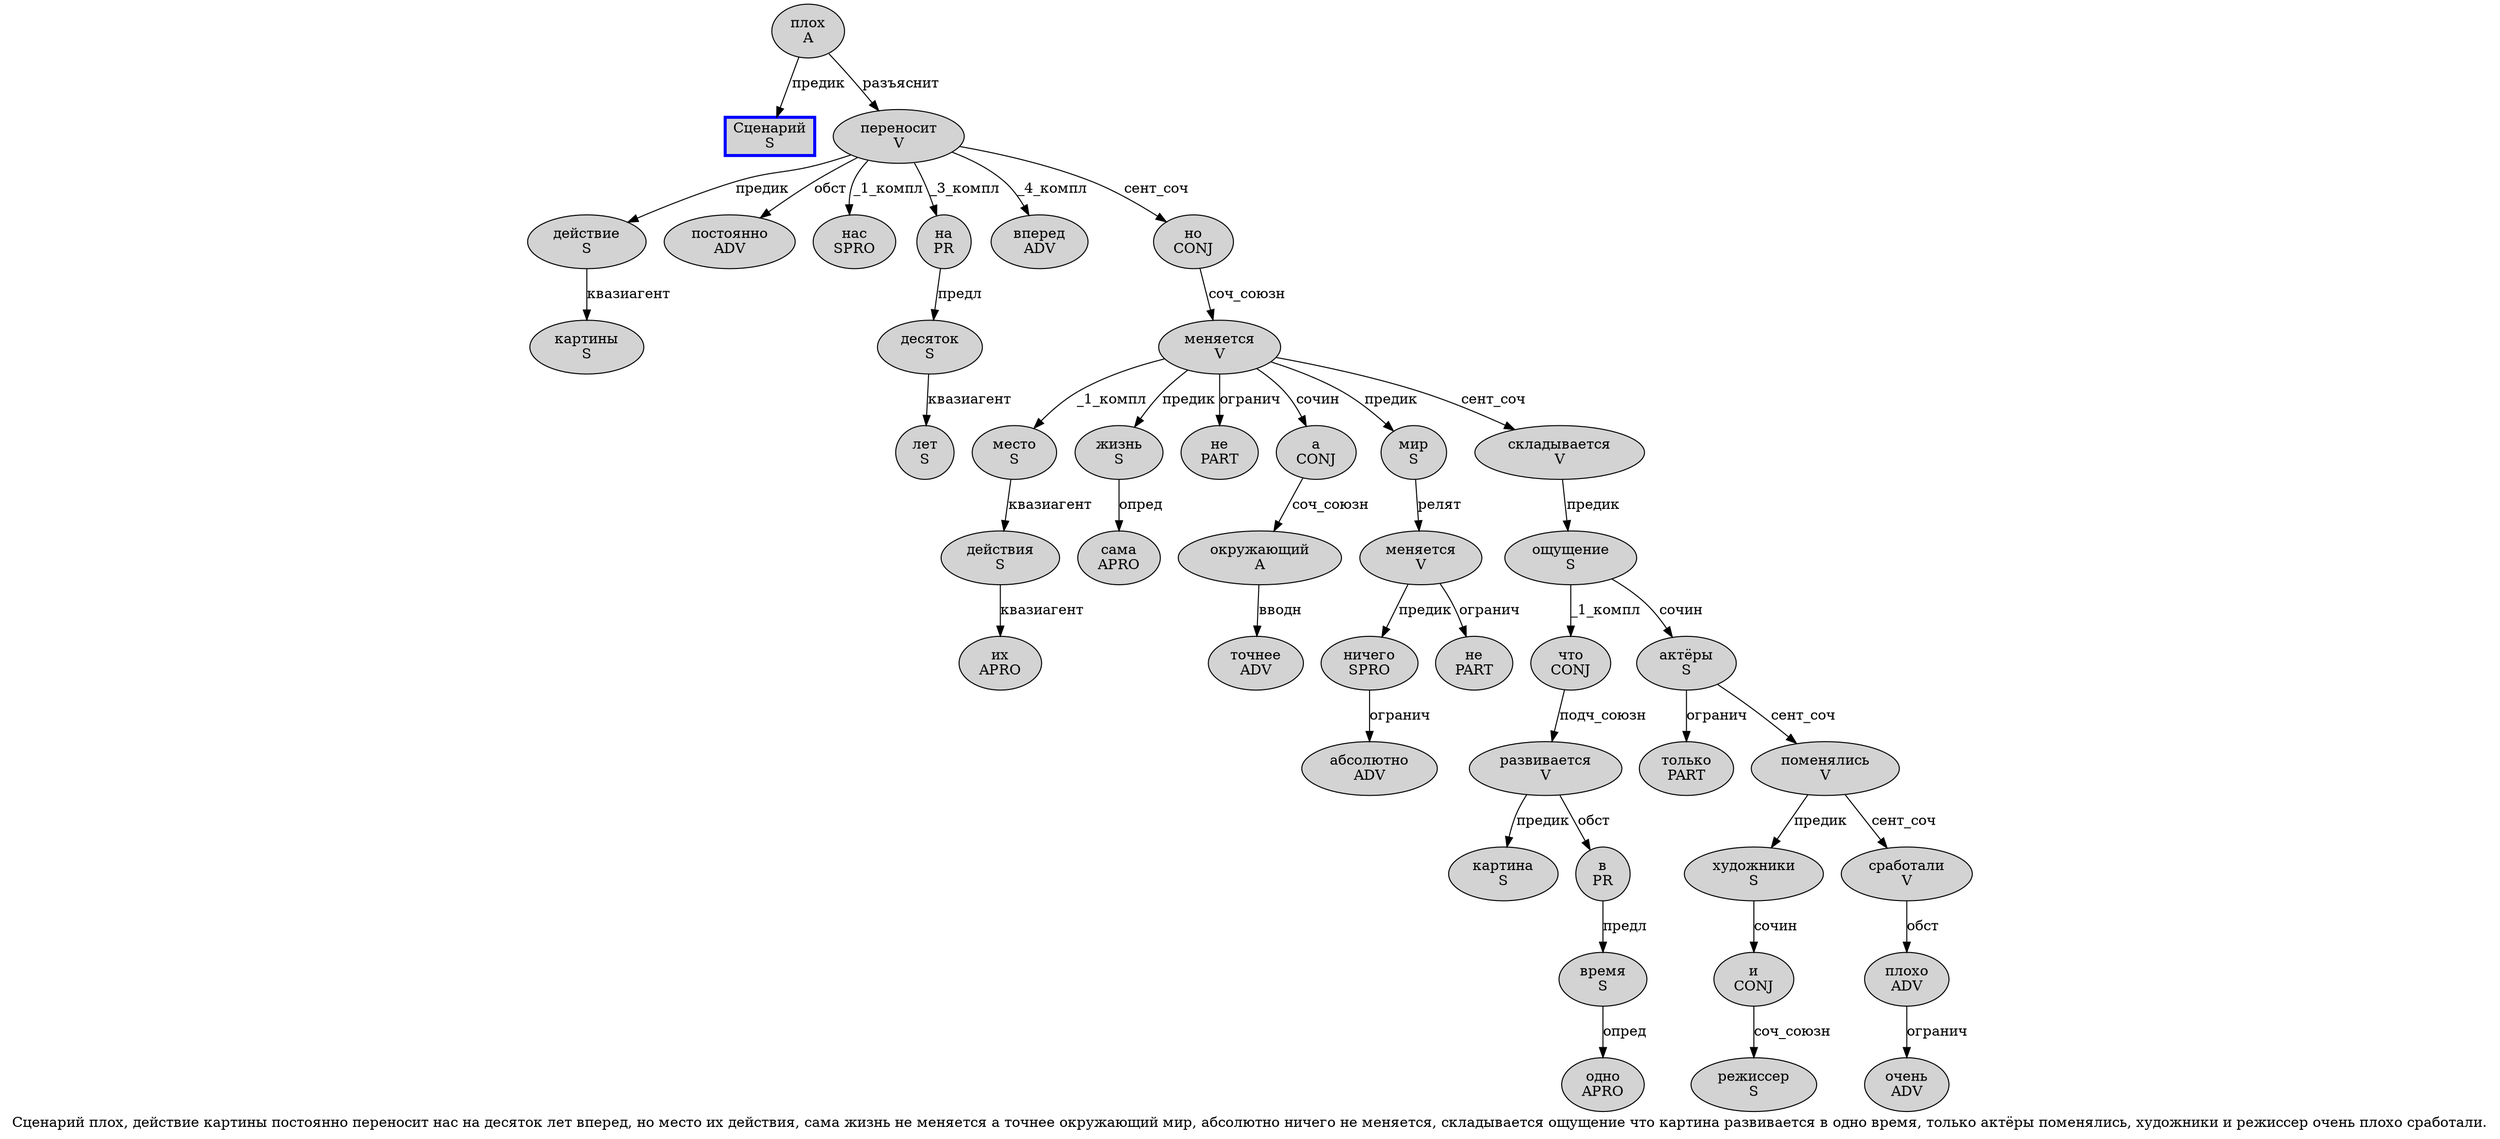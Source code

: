 digraph SENTENCE_4354 {
	graph [label="Сценарий плох, действие картины постоянно переносит нас на десяток лет вперед, но место их действия, сама жизнь не меняется а точнее окружающий мир, абсолютно ничего не меняется, складывается ощущение что картина развивается в одно время, только актёры поменялись, художники и режиссер очень плохо сработали."]
	node [style=filled]
		0 [label="Сценарий
S" color=blue fillcolor=lightgray penwidth=3 shape=box]
		1 [label="плох
A" color="" fillcolor=lightgray penwidth=1 shape=ellipse]
		3 [label="действие
S" color="" fillcolor=lightgray penwidth=1 shape=ellipse]
		4 [label="картины
S" color="" fillcolor=lightgray penwidth=1 shape=ellipse]
		5 [label="постоянно
ADV" color="" fillcolor=lightgray penwidth=1 shape=ellipse]
		6 [label="переносит
V" color="" fillcolor=lightgray penwidth=1 shape=ellipse]
		7 [label="нас
SPRO" color="" fillcolor=lightgray penwidth=1 shape=ellipse]
		8 [label="на
PR" color="" fillcolor=lightgray penwidth=1 shape=ellipse]
		9 [label="десяток
S" color="" fillcolor=lightgray penwidth=1 shape=ellipse]
		10 [label="лет
S" color="" fillcolor=lightgray penwidth=1 shape=ellipse]
		11 [label="вперед
ADV" color="" fillcolor=lightgray penwidth=1 shape=ellipse]
		13 [label="но
CONJ" color="" fillcolor=lightgray penwidth=1 shape=ellipse]
		14 [label="место
S" color="" fillcolor=lightgray penwidth=1 shape=ellipse]
		15 [label="их
APRO" color="" fillcolor=lightgray penwidth=1 shape=ellipse]
		16 [label="действия
S" color="" fillcolor=lightgray penwidth=1 shape=ellipse]
		18 [label="сама
APRO" color="" fillcolor=lightgray penwidth=1 shape=ellipse]
		19 [label="жизнь
S" color="" fillcolor=lightgray penwidth=1 shape=ellipse]
		20 [label="не
PART" color="" fillcolor=lightgray penwidth=1 shape=ellipse]
		21 [label="меняется
V" color="" fillcolor=lightgray penwidth=1 shape=ellipse]
		22 [label="а
CONJ" color="" fillcolor=lightgray penwidth=1 shape=ellipse]
		23 [label="точнее
ADV" color="" fillcolor=lightgray penwidth=1 shape=ellipse]
		24 [label="окружающий
A" color="" fillcolor=lightgray penwidth=1 shape=ellipse]
		25 [label="мир
S" color="" fillcolor=lightgray penwidth=1 shape=ellipse]
		27 [label="абсолютно
ADV" color="" fillcolor=lightgray penwidth=1 shape=ellipse]
		28 [label="ничего
SPRO" color="" fillcolor=lightgray penwidth=1 shape=ellipse]
		29 [label="не
PART" color="" fillcolor=lightgray penwidth=1 shape=ellipse]
		30 [label="меняется
V" color="" fillcolor=lightgray penwidth=1 shape=ellipse]
		32 [label="складывается
V" color="" fillcolor=lightgray penwidth=1 shape=ellipse]
		33 [label="ощущение
S" color="" fillcolor=lightgray penwidth=1 shape=ellipse]
		34 [label="что
CONJ" color="" fillcolor=lightgray penwidth=1 shape=ellipse]
		35 [label="картина
S" color="" fillcolor=lightgray penwidth=1 shape=ellipse]
		36 [label="развивается
V" color="" fillcolor=lightgray penwidth=1 shape=ellipse]
		37 [label="в
PR" color="" fillcolor=lightgray penwidth=1 shape=ellipse]
		38 [label="одно
APRO" color="" fillcolor=lightgray penwidth=1 shape=ellipse]
		39 [label="время
S" color="" fillcolor=lightgray penwidth=1 shape=ellipse]
		41 [label="только
PART" color="" fillcolor=lightgray penwidth=1 shape=ellipse]
		42 [label="актёры
S" color="" fillcolor=lightgray penwidth=1 shape=ellipse]
		43 [label="поменялись
V" color="" fillcolor=lightgray penwidth=1 shape=ellipse]
		45 [label="художники
S" color="" fillcolor=lightgray penwidth=1 shape=ellipse]
		46 [label="и
CONJ" color="" fillcolor=lightgray penwidth=1 shape=ellipse]
		47 [label="режиссер
S" color="" fillcolor=lightgray penwidth=1 shape=ellipse]
		48 [label="очень
ADV" color="" fillcolor=lightgray penwidth=1 shape=ellipse]
		49 [label="плохо
ADV" color="" fillcolor=lightgray penwidth=1 shape=ellipse]
		50 [label="сработали
V" color="" fillcolor=lightgray penwidth=1 shape=ellipse]
			36 -> 35 [label="предик"]
			36 -> 37 [label="обст"]
			45 -> 46 [label="сочин"]
			9 -> 10 [label="квазиагент"]
			13 -> 21 [label="соч_союзн"]
			30 -> 28 [label="предик"]
			30 -> 29 [label="огранич"]
			28 -> 27 [label="огранич"]
			3 -> 4 [label="квазиагент"]
			43 -> 45 [label="предик"]
			43 -> 50 [label="сент_соч"]
			8 -> 9 [label="предл"]
			25 -> 30 [label="релят"]
			22 -> 24 [label="соч_союзн"]
			16 -> 15 [label="квазиагент"]
			6 -> 3 [label="предик"]
			6 -> 5 [label="обст"]
			6 -> 7 [label="_1_компл"]
			6 -> 8 [label="_3_компл"]
			6 -> 11 [label="_4_компл"]
			6 -> 13 [label="сент_соч"]
			33 -> 34 [label="_1_компл"]
			33 -> 42 [label="сочин"]
			49 -> 48 [label="огранич"]
			34 -> 36 [label="подч_союзн"]
			14 -> 16 [label="квазиагент"]
			37 -> 39 [label="предл"]
			42 -> 41 [label="огранич"]
			42 -> 43 [label="сент_соч"]
			1 -> 0 [label="предик"]
			1 -> 6 [label="разъяснит"]
			46 -> 47 [label="соч_союзн"]
			39 -> 38 [label="опред"]
			19 -> 18 [label="опред"]
			50 -> 49 [label="обст"]
			21 -> 14 [label="_1_компл"]
			21 -> 19 [label="предик"]
			21 -> 20 [label="огранич"]
			21 -> 22 [label="сочин"]
			21 -> 25 [label="предик"]
			21 -> 32 [label="сент_соч"]
			24 -> 23 [label="вводн"]
			32 -> 33 [label="предик"]
}